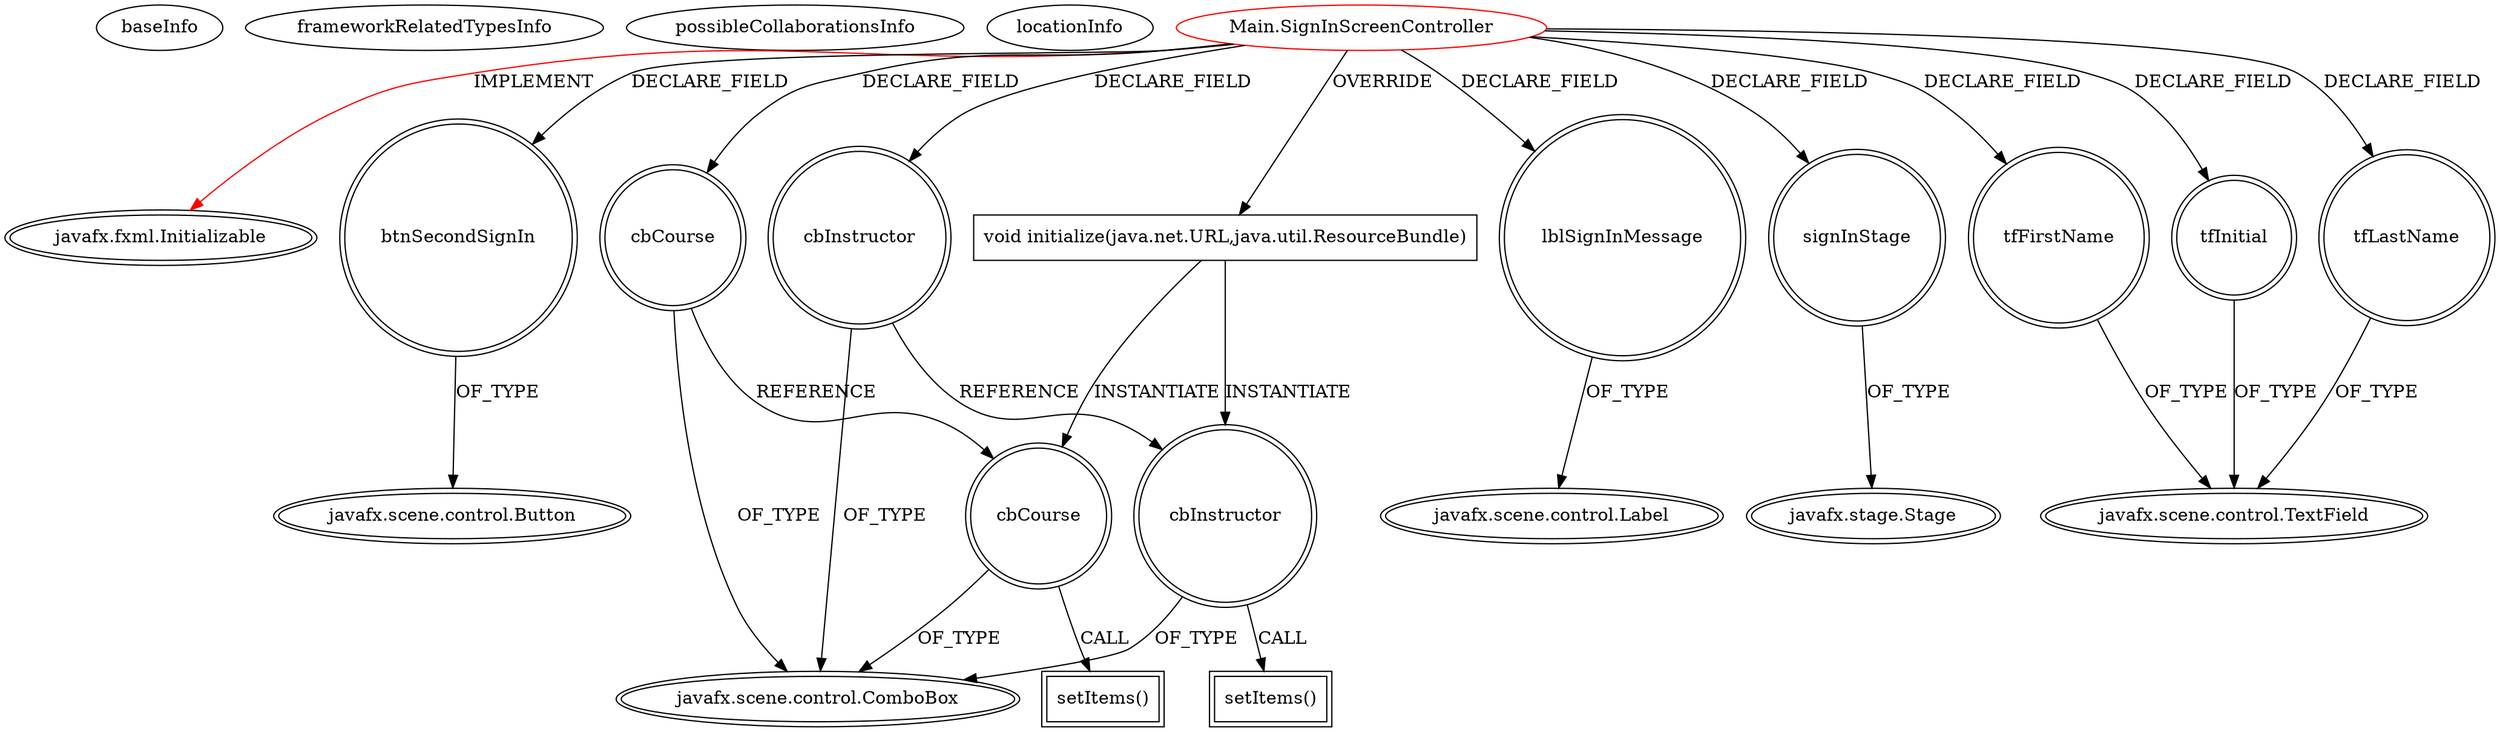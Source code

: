 digraph {
baseInfo[graphId=3062,category="extension_graph",isAnonymous=false,possibleRelation=false]
frameworkRelatedTypesInfo[0="javafx.fxml.Initializable"]
possibleCollaborationsInfo[]
locationInfo[projectName="htsikata-projects",filePath="/htsikata-projects/projects-master/Java/SignApp/src/Main/SignInScreenController.java",contextSignature="SignInScreenController",graphId="3062"]
0[label="Main.SignInScreenController",vertexType="ROOT_CLIENT_CLASS_DECLARATION",isFrameworkType=false,color=red]
1[label="javafx.fxml.Initializable",vertexType="FRAMEWORK_INTERFACE_TYPE",isFrameworkType=true,peripheries=2]
2[label="btnSecondSignIn",vertexType="FIELD_DECLARATION",isFrameworkType=true,peripheries=2,shape=circle]
3[label="javafx.scene.control.Button",vertexType="FRAMEWORK_CLASS_TYPE",isFrameworkType=true,peripheries=2]
4[label="cbCourse",vertexType="FIELD_DECLARATION",isFrameworkType=true,peripheries=2,shape=circle]
5[label="javafx.scene.control.ComboBox",vertexType="FRAMEWORK_CLASS_TYPE",isFrameworkType=true,peripheries=2]
6[label="cbInstructor",vertexType="FIELD_DECLARATION",isFrameworkType=true,peripheries=2,shape=circle]
8[label="lblSignInMessage",vertexType="FIELD_DECLARATION",isFrameworkType=true,peripheries=2,shape=circle]
9[label="javafx.scene.control.Label",vertexType="FRAMEWORK_CLASS_TYPE",isFrameworkType=true,peripheries=2]
10[label="signInStage",vertexType="FIELD_DECLARATION",isFrameworkType=true,peripheries=2,shape=circle]
11[label="javafx.stage.Stage",vertexType="FRAMEWORK_CLASS_TYPE",isFrameworkType=true,peripheries=2]
12[label="tfFirstName",vertexType="FIELD_DECLARATION",isFrameworkType=true,peripheries=2,shape=circle]
13[label="javafx.scene.control.TextField",vertexType="FRAMEWORK_CLASS_TYPE",isFrameworkType=true,peripheries=2]
14[label="tfInitial",vertexType="FIELD_DECLARATION",isFrameworkType=true,peripheries=2,shape=circle]
16[label="tfLastName",vertexType="FIELD_DECLARATION",isFrameworkType=true,peripheries=2,shape=circle]
18[label="void initialize(java.net.URL,java.util.ResourceBundle)",vertexType="OVERRIDING_METHOD_DECLARATION",isFrameworkType=false,shape=box]
19[label="cbCourse",vertexType="VARIABLE_EXPRESION",isFrameworkType=true,peripheries=2,shape=circle]
20[label="setItems()",vertexType="INSIDE_CALL",isFrameworkType=true,peripheries=2,shape=box]
22[label="cbInstructor",vertexType="VARIABLE_EXPRESION",isFrameworkType=true,peripheries=2,shape=circle]
23[label="setItems()",vertexType="INSIDE_CALL",isFrameworkType=true,peripheries=2,shape=box]
0->1[label="IMPLEMENT",color=red]
0->2[label="DECLARE_FIELD"]
2->3[label="OF_TYPE"]
0->4[label="DECLARE_FIELD"]
4->5[label="OF_TYPE"]
0->6[label="DECLARE_FIELD"]
6->5[label="OF_TYPE"]
0->8[label="DECLARE_FIELD"]
8->9[label="OF_TYPE"]
0->10[label="DECLARE_FIELD"]
10->11[label="OF_TYPE"]
0->12[label="DECLARE_FIELD"]
12->13[label="OF_TYPE"]
0->14[label="DECLARE_FIELD"]
14->13[label="OF_TYPE"]
0->16[label="DECLARE_FIELD"]
16->13[label="OF_TYPE"]
0->18[label="OVERRIDE"]
18->19[label="INSTANTIATE"]
4->19[label="REFERENCE"]
19->5[label="OF_TYPE"]
19->20[label="CALL"]
18->22[label="INSTANTIATE"]
6->22[label="REFERENCE"]
22->5[label="OF_TYPE"]
22->23[label="CALL"]
}
